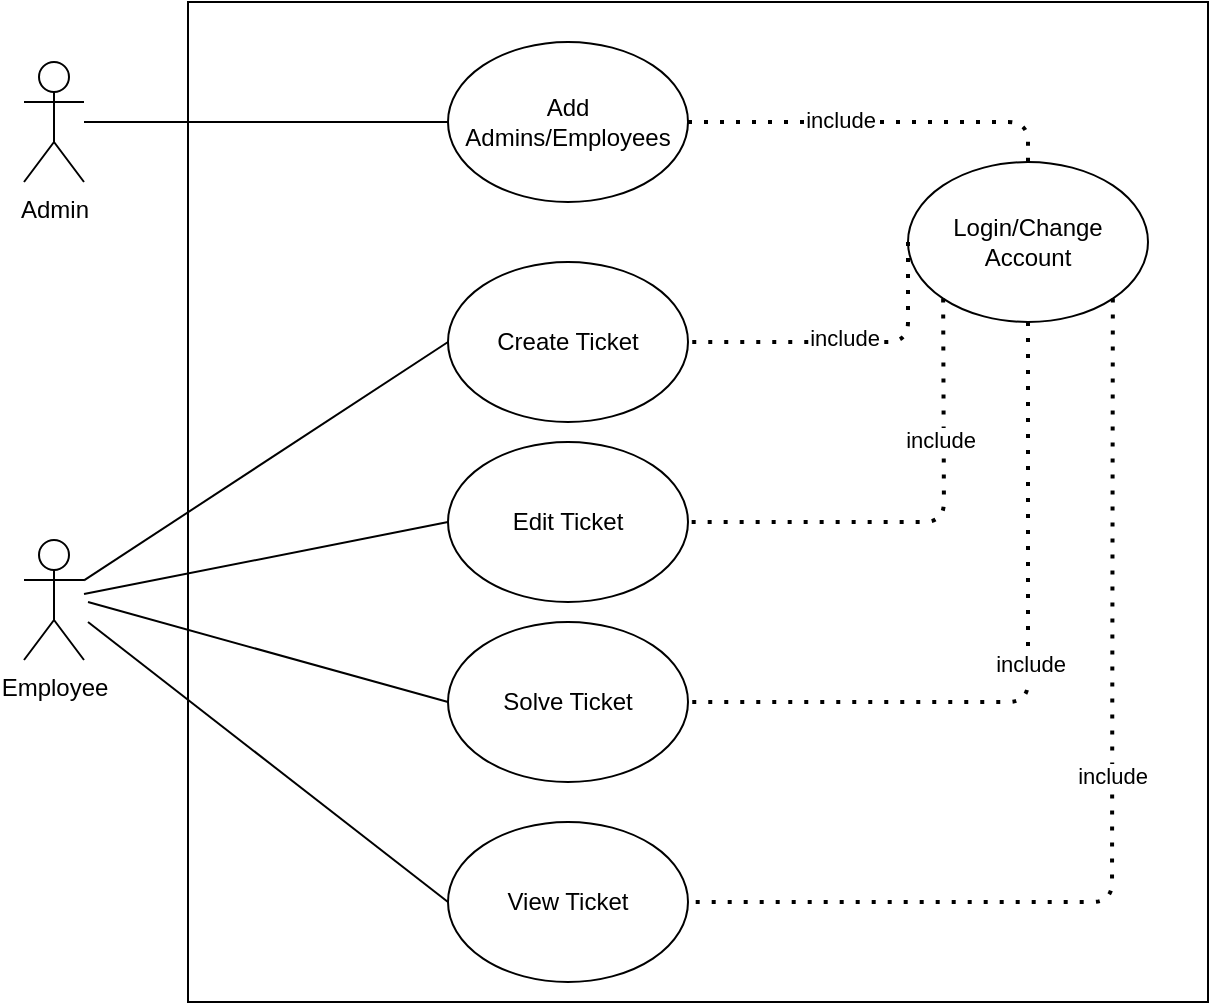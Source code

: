 <mxfile version="14.2.4" type="device"><diagram id="w5vYqfpnXqj4SdNjwyoO" name="Page-1"><mxGraphModel dx="1422" dy="766" grid="1" gridSize="10" guides="1" tooltips="1" connect="1" arrows="1" fold="1" page="1" pageScale="1" pageWidth="827" pageHeight="1169" math="0" shadow="0"><root><mxCell id="0"/><mxCell id="1" parent="0"/><mxCell id="tT3ztpPJM9-cs5h0cQZz-3" value="" style="rounded=0;whiteSpace=wrap;html=1;" parent="1" vertex="1"><mxGeometry x="180" y="150" width="510" height="500" as="geometry"/></mxCell><mxCell id="_ob691hYvgGHAomWaRtU-1" value="Employee" style="shape=umlActor;verticalLabelPosition=bottom;verticalAlign=top;html=1;outlineConnect=0;" parent="1" vertex="1"><mxGeometry x="98" y="419" width="30" height="60" as="geometry"/></mxCell><mxCell id="_ob691hYvgGHAomWaRtU-26" value="Add Admins/Employees" style="ellipse;whiteSpace=wrap;html=1;" parent="1" vertex="1"><mxGeometry x="310" y="170" width="120" height="80" as="geometry"/></mxCell><mxCell id="_ob691hYvgGHAomWaRtU-27" value="Login/Change Account" style="ellipse;whiteSpace=wrap;html=1;" parent="1" vertex="1"><mxGeometry x="540" y="230" width="120" height="80" as="geometry"/></mxCell><mxCell id="_ob691hYvgGHAomWaRtU-30" value="Solve Ticket" style="ellipse;whiteSpace=wrap;html=1;" parent="1" vertex="1"><mxGeometry x="310" y="460" width="120" height="80" as="geometry"/></mxCell><mxCell id="_ob691hYvgGHAomWaRtU-35" value="Create Ticket" style="ellipse;whiteSpace=wrap;html=1;" parent="1" vertex="1"><mxGeometry x="310" y="280" width="120" height="80" as="geometry"/></mxCell><mxCell id="_ob691hYvgGHAomWaRtU-38" value="View Ticket" style="ellipse;whiteSpace=wrap;html=1;" parent="1" vertex="1"><mxGeometry x="310" y="560" width="120" height="80" as="geometry"/></mxCell><mxCell id="_ob691hYvgGHAomWaRtU-40" value="Edit Ticket" style="ellipse;whiteSpace=wrap;html=1;" parent="1" vertex="1"><mxGeometry x="310" y="370" width="120" height="80" as="geometry"/></mxCell><mxCell id="gE2pWHKlTNsszBB63gt_-1" value="Admin" style="shape=umlActor;verticalLabelPosition=bottom;verticalAlign=top;html=1;outlineConnect=0;" parent="1" vertex="1"><mxGeometry x="98" y="180" width="30" height="60" as="geometry"/></mxCell><mxCell id="gE2pWHKlTNsszBB63gt_-10" value="" style="endArrow=none;dashed=1;html=1;dashPattern=1 3;strokeWidth=2;exitX=1;exitY=0.5;exitDx=0;exitDy=0;entryX=0.5;entryY=0;entryDx=0;entryDy=0;" parent="1" source="_ob691hYvgGHAomWaRtU-26" target="_ob691hYvgGHAomWaRtU-27" edge="1"><mxGeometry width="50" height="50" relative="1" as="geometry"><mxPoint x="380" y="400" as="sourcePoint"/><mxPoint x="430" y="350" as="targetPoint"/><Array as="points"><mxPoint x="600" y="210"/></Array></mxGeometry></mxCell><mxCell id="gE2pWHKlTNsszBB63gt_-14" value="include" style="edgeLabel;html=1;align=center;verticalAlign=middle;resizable=0;points=[];" parent="gE2pWHKlTNsszBB63gt_-10" vertex="1" connectable="0"><mxGeometry x="-0.202" y="1" relative="1" as="geometry"><mxPoint as="offset"/></mxGeometry></mxCell><mxCell id="gE2pWHKlTNsszBB63gt_-11" value="" style="endArrow=none;dashed=1;html=1;dashPattern=1 3;strokeWidth=2;entryX=1;entryY=0.5;entryDx=0;entryDy=0;exitX=1;exitY=1;exitDx=0;exitDy=0;" parent="1" source="_ob691hYvgGHAomWaRtU-27" target="_ob691hYvgGHAomWaRtU-38" edge="1"><mxGeometry width="50" height="50" relative="1" as="geometry"><mxPoint x="380" y="400" as="sourcePoint"/><mxPoint x="430" y="350" as="targetPoint"/><Array as="points"><mxPoint x="642" y="600"/></Array></mxGeometry></mxCell><mxCell id="gE2pWHKlTNsszBB63gt_-15" value="include" style="edgeLabel;html=1;align=center;verticalAlign=middle;resizable=0;points=[];" parent="gE2pWHKlTNsszBB63gt_-11" vertex="1" connectable="0"><mxGeometry x="-0.313" y="-25" relative="1" as="geometry"><mxPoint x="25" y="62" as="offset"/></mxGeometry></mxCell><mxCell id="gE2pWHKlTNsszBB63gt_-12" value="" style="endArrow=none;dashed=1;html=1;dashPattern=1 3;strokeWidth=2;entryX=1;entryY=0.5;entryDx=0;entryDy=0;exitX=0;exitY=1;exitDx=0;exitDy=0;" parent="1" source="_ob691hYvgGHAomWaRtU-27" target="_ob691hYvgGHAomWaRtU-40" edge="1"><mxGeometry width="50" height="50" relative="1" as="geometry"><mxPoint x="380" y="400" as="sourcePoint"/><mxPoint x="430" y="350" as="targetPoint"/><Array as="points"><mxPoint x="558" y="410"/></Array></mxGeometry></mxCell><mxCell id="gE2pWHKlTNsszBB63gt_-16" value="include" style="edgeLabel;html=1;align=center;verticalAlign=middle;resizable=0;points=[];" parent="gE2pWHKlTNsszBB63gt_-12" vertex="1" connectable="0"><mxGeometry x="-0.192" y="-2" relative="1" as="geometry"><mxPoint y="-26.3" as="offset"/></mxGeometry></mxCell><mxCell id="gE2pWHKlTNsszBB63gt_-13" value="" style="endArrow=none;dashed=1;html=1;dashPattern=1 3;strokeWidth=2;entryX=1;entryY=0.5;entryDx=0;entryDy=0;exitX=0;exitY=0.5;exitDx=0;exitDy=0;" parent="1" source="_ob691hYvgGHAomWaRtU-27" target="_ob691hYvgGHAomWaRtU-35" edge="1"><mxGeometry width="50" height="50" relative="1" as="geometry"><mxPoint x="380" y="400" as="sourcePoint"/><mxPoint x="430" y="350" as="targetPoint"/><Array as="points"><mxPoint x="540" y="320"/></Array></mxGeometry></mxCell><mxCell id="gE2pWHKlTNsszBB63gt_-17" value="include" style="edgeLabel;html=1;align=center;verticalAlign=middle;resizable=0;points=[];" parent="gE2pWHKlTNsszBB63gt_-13" vertex="1" connectable="0"><mxGeometry x="-0.313" y="27" relative="1" as="geometry"><mxPoint x="-27" y="-29" as="offset"/></mxGeometry></mxCell><mxCell id="mjO3ErDI04UPNDuqu2ck-4" value="" style="endArrow=none;dashed=1;html=1;dashPattern=1 3;strokeWidth=2;entryX=1;entryY=0.5;entryDx=0;entryDy=0;exitX=0.5;exitY=1;exitDx=0;exitDy=0;" parent="1" source="_ob691hYvgGHAomWaRtU-27" target="_ob691hYvgGHAomWaRtU-30" edge="1"><mxGeometry width="50" height="50" relative="1" as="geometry"><mxPoint x="610" y="320" as="sourcePoint"/><mxPoint x="440" y="610" as="targetPoint"/><Array as="points"><mxPoint x="600" y="500"/></Array></mxGeometry></mxCell><mxCell id="mjO3ErDI04UPNDuqu2ck-5" value="include" style="edgeLabel;html=1;align=center;verticalAlign=middle;resizable=0;points=[];" parent="mjO3ErDI04UPNDuqu2ck-4" vertex="1" connectable="0"><mxGeometry x="-0.313" y="-25" relative="1" as="geometry"><mxPoint x="26.05" y="47.42" as="offset"/></mxGeometry></mxCell><mxCell id="DzNm3qG1JQF16voDOfMD-1" value="" style="endArrow=none;html=1;entryX=0;entryY=0.5;entryDx=0;entryDy=0;" edge="1" parent="1" source="gE2pWHKlTNsszBB63gt_-1" target="_ob691hYvgGHAomWaRtU-26"><mxGeometry width="50" height="50" relative="1" as="geometry"><mxPoint x="390" y="420" as="sourcePoint"/><mxPoint x="440" y="370" as="targetPoint"/></mxGeometry></mxCell><mxCell id="DzNm3qG1JQF16voDOfMD-2" value="" style="endArrow=none;html=1;entryX=0;entryY=0.5;entryDx=0;entryDy=0;" edge="1" parent="1" source="_ob691hYvgGHAomWaRtU-1" target="_ob691hYvgGHAomWaRtU-35"><mxGeometry width="50" height="50" relative="1" as="geometry"><mxPoint x="390" y="420" as="sourcePoint"/><mxPoint x="440" y="370" as="targetPoint"/></mxGeometry></mxCell><mxCell id="DzNm3qG1JQF16voDOfMD-3" value="" style="endArrow=none;html=1;entryX=0;entryY=0.5;entryDx=0;entryDy=0;" edge="1" parent="1" target="_ob691hYvgGHAomWaRtU-38"><mxGeometry width="50" height="50" relative="1" as="geometry"><mxPoint x="130" y="460" as="sourcePoint"/><mxPoint x="440" y="370" as="targetPoint"/></mxGeometry></mxCell><mxCell id="DzNm3qG1JQF16voDOfMD-4" value="" style="endArrow=none;html=1;entryX=0;entryY=0.5;entryDx=0;entryDy=0;" edge="1" parent="1" target="_ob691hYvgGHAomWaRtU-30"><mxGeometry width="50" height="50" relative="1" as="geometry"><mxPoint x="130" y="450" as="sourcePoint"/><mxPoint x="440" y="370" as="targetPoint"/></mxGeometry></mxCell><mxCell id="DzNm3qG1JQF16voDOfMD-5" value="" style="endArrow=none;html=1;entryX=0;entryY=0.5;entryDx=0;entryDy=0;" edge="1" parent="1" source="_ob691hYvgGHAomWaRtU-1" target="_ob691hYvgGHAomWaRtU-40"><mxGeometry width="50" height="50" relative="1" as="geometry"><mxPoint x="390" y="420" as="sourcePoint"/><mxPoint x="440" y="370" as="targetPoint"/></mxGeometry></mxCell></root></mxGraphModel></diagram></mxfile>
